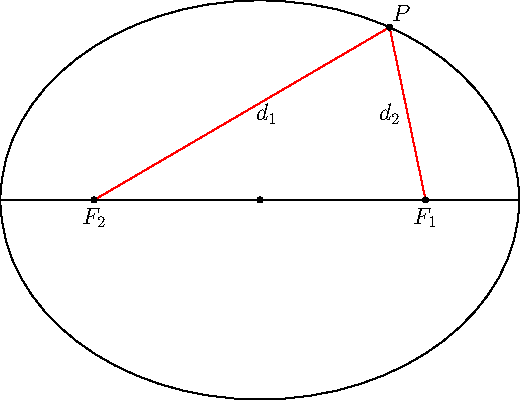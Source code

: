 size(0,200);
import geometry;

real A=130;
real B=3.1415/3;

pair O=(0,0);
pair R=(1,0);

real a = 1.3;
real b = 1.0;
real c = sqrt(a*a-b*b);
pair F1 = (c,0);
pair F2 = (-c,0);
pair V1 = (-a,0);
pair V2 = (a,0);
pair P=(a*cos(B),b*sin(B));

path ellipse(pair c, real a, real b)
{
  return shift(c)*scale(a,b)*unitcircle;
}

draw(ellipse(O,1.3,1.0));
draw(V1--V2);
draw(F1--P--F2, red);
dot("$F_1$", F1, S);
dot("$F_2$", F2, S);


dot(O);
dot("$P$",P ,dir(O--P));
label("$d_1$", (F2+P)/2, 2*E);
label("$d_2$", (F1+P)/2, W);